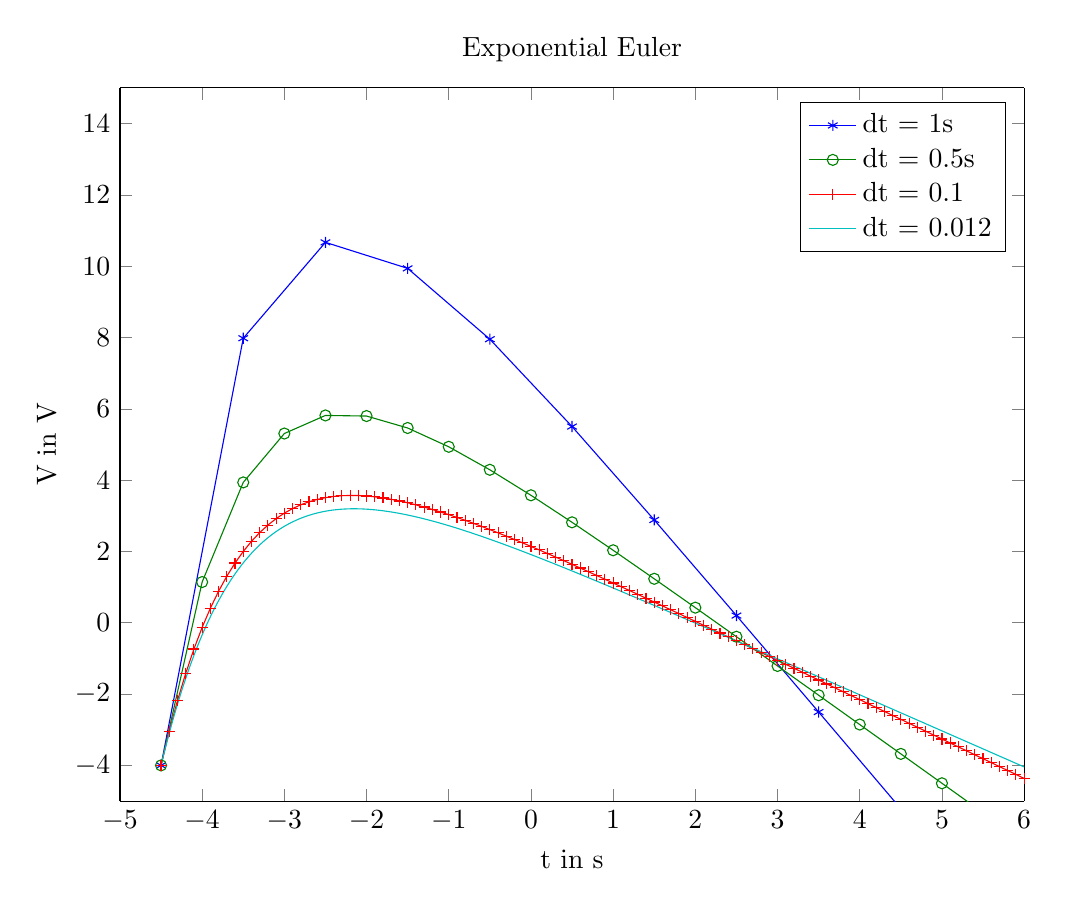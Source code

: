 % This file was created by matlab2tikz.
% Minimal pgfplots version: 1.3
%
%The latest updates can be retrieved from
%  http://www.mathworks.com/matlabcentral/fileexchange/22022-matlab2tikz
%where you can also make suggestions and rate matlab2tikz.
%
\definecolor{mycolor1}{rgb}{0.0,0.75,0.75}%
%
\begin{tikzpicture}

\begin{axis}[%
width=4.521in,
height=3.566in,
at={(0.758in,0.481in)},
scale only axis,
separate axis lines,
every outer x axis line/.append style={black},
every x tick label/.append style={font=\color{black}},
xmin=-5,
xmax=6,
xlabel={t in s},
every outer y axis line/.append style={black},
every y tick label/.append style={font=\color{black}},
ymin=-5,
ymax=15,
ylabel={V in V},
title={Exponential Euler},
legend style={legend cell align=left,align=left,draw=black}
]
\addplot [color=blue,solid,mark=asterisk,mark options={solid}]
  table[row sep=crcr]{%
-4.5	-4\\
-3.5	7.979\\
-2.5	10.668\\
-1.5	9.938\\
-0.5	7.952\\
0.5	5.503\\
1.5	2.883\\
2.5	0.202\\
3.5	-2.503\\
4.5	-5.217\\
5.5	-7.933\\
6.5	-10.651\\
};
\addlegendentry{dt = 1s};

\addplot [color=black!50!green,solid,mark=o,mark options={solid}]
  table[row sep=crcr]{%
-4.5	-4\\
-4	1.142\\
-3.5	3.936\\
-3	5.307\\
-2.5	5.814\\
-2	5.797\\
-1.5	5.462\\
-1	4.935\\
-0.5	4.29\\
0	3.575\\
0.5	2.817\\
1	2.033\\
1.5	1.233\\
2	0.424\\
2.5	-0.392\\
3	-1.211\\
3.5	-2.032\\
4	-2.854\\
4.5	-3.677\\
5	-4.501\\
5.5	-5.325\\
6	-6.149\\
6.5	-6.973\\
};
\addlegendentry{dt = 0.5s};

\addplot [color=red,solid,mark=+,mark options={solid}]
  table[row sep=crcr]{%
-4.5	-4\\
-4.4	-3.041\\
-4.3	-2.184\\
-4.2	-1.418\\
-4.1	-0.737\\
-4	-0.13\\
-3.9	0.408\\
-3.8	0.885\\
-3.7	1.305\\
-3.6	1.675\\
-3.5	2.0\\
-3.4	2.283\\
-3.3	2.528\\
-3.2	2.74\\
-3.1	2.921\\
-3	3.074\\
-2.9	3.202\\
-2.8	3.308\\
-2.7	3.393\\
-2.6	3.459\\
-2.5	3.508\\
-2.4	3.543\\
-2.3	3.563\\
-2.2	3.571\\
-2.1	3.568\\
-2	3.554\\
-1.9	3.532\\
-1.8	3.5\\
-1.7	3.462\\
-1.6	3.416\\
-1.5	3.365\\
-1.4	3.307\\
-1.3	3.245\\
-1.2	3.178\\
-1.1	3.107\\
-1	3.032\\
-0.9	2.954\\
-0.8	2.873\\
-0.7	2.789\\
-0.6	2.702\\
-0.5	2.613\\
-0.4	2.522\\
-0.3	2.43\\
-0.2	2.335\\
-0.1	2.239\\
0	2.142\\
0.1	2.043\\
0.2	1.943\\
0.3	1.842\\
0.4	1.741\\
0.5	1.638\\
0.6	1.535\\
0.7	1.431\\
0.8	1.326\\
0.9	1.221\\
1	1.115\\
1.1	1.009\\
1.2	0.903\\
1.3	0.796\\
1.4	0.688\\
1.5	0.581\\
1.6	0.473\\
1.7	0.365\\
1.8	0.257\\
1.9	0.148\\
2	0.039\\
2.1	-0.07\\
2.2	-0.179\\
2.3	-0.288\\
2.4	-0.397\\
2.5	-0.507\\
2.6	-0.616\\
2.7	-0.726\\
2.8	-0.836\\
2.9	-0.945\\
3	-1.055\\
3.1	-1.165\\
3.2	-1.275\\
3.3	-1.385\\
3.4	-1.495\\
3.5	-1.605\\
3.6	-1.716\\
3.7	-1.826\\
3.8	-1.936\\
3.9	-2.046\\
4	-2.156\\
4.1	-2.267\\
4.2	-2.377\\
4.3	-2.487\\
4.4	-2.598\\
4.5	-2.708\\
4.6	-2.819\\
4.7	-2.929\\
4.8	-3.039\\
4.9	-3.15\\
5	-3.26\\
5.1	-3.371\\
5.2	-3.481\\
5.3	-3.592\\
5.4	-3.702\\
5.5	-3.812\\
5.6	-3.923\\
5.7	-4.033\\
5.8	-4.144\\
5.9	-4.254\\
6	-4.365\\
6.1	-4.475\\
6.2	-4.586\\
6.3	-4.696\\
6.4	-4.807\\
6.5	-4.917\\
};
\addlegendentry{dt = 0.1};

\addplot [color=mycolor1,solid]
  table[row sep=crcr]{%
-4.5	-4\\
-4.488	-3.886\\
-4.476	-3.773\\
-4.464	-3.662\\
-4.452	-3.553\\
-4.44	-3.444\\
-4.428	-3.338\\
-4.416	-3.232\\
-4.404	-3.128\\
-4.392	-3.026\\
-4.38	-2.925\\
-4.368	-2.825\\
-4.356	-2.726\\
-4.344	-2.629\\
-4.332	-2.533\\
-4.32	-2.439\\
-4.308	-2.345\\
-4.296	-2.253\\
-4.284	-2.162\\
-4.272	-2.073\\
-4.26	-1.984\\
-4.248	-1.897\\
-4.236	-1.811\\
-4.224	-1.726\\
-4.212	-1.643\\
-4.2	-1.56\\
-4.188	-1.479\\
-4.176	-1.399\\
-4.164	-1.319\\
-4.152	-1.241\\
-4.14	-1.164\\
-4.128	-1.088\\
-4.116	-1.014\\
-4.104	-0.94\\
-4.092	-0.867\\
-4.08	-0.795\\
-4.068	-0.724\\
-4.056	-0.654\\
-4.044	-0.586\\
-4.032	-0.518\\
-4.02	-0.451\\
-4.008	-0.385\\
-3.996	-0.32\\
-3.984	-0.256\\
-3.972	-0.192\\
-3.96	-0.13\\
-3.948	-0.069\\
-3.936	-0.008\\
-3.924	0.052\\
-3.912	0.11\\
-3.9	0.168\\
-3.888	0.226\\
-3.876	0.282\\
-3.864	0.337\\
-3.852	0.392\\
-3.84	0.446\\
-3.828	0.499\\
-3.816	0.551\\
-3.804	0.603\\
-3.792	0.654\\
-3.78	0.704\\
-3.768	0.753\\
-3.756	0.802\\
-3.744	0.85\\
-3.732	0.897\\
-3.72	0.943\\
-3.708	0.989\\
-3.696	1.034\\
-3.684	1.078\\
-3.672	1.122\\
-3.66	1.165\\
-3.648	1.207\\
-3.636	1.249\\
-3.624	1.29\\
-3.612	1.331\\
-3.6	1.37\\
-3.588	1.41\\
-3.576	1.448\\
-3.564	1.486\\
-3.552	1.523\\
-3.54	1.56\\
-3.528	1.596\\
-3.516	1.632\\
-3.504	1.667\\
-3.492	1.702\\
-3.48	1.736\\
-3.468	1.769\\
-3.456	1.802\\
-3.444	1.834\\
-3.432	1.866\\
-3.42	1.897\\
-3.408	1.928\\
-3.396	1.958\\
-3.384	1.988\\
-3.372	2.017\\
-3.36	2.046\\
-3.348	2.074\\
-3.336	2.102\\
-3.324	2.129\\
-3.312	2.156\\
-3.3	2.182\\
-3.288	2.208\\
-3.276	2.233\\
-3.264	2.258\\
-3.252	2.283\\
-3.24	2.307\\
-3.228	2.331\\
-3.216	2.354\\
-3.204	2.377\\
-3.192	2.399\\
-3.18	2.421\\
-3.168	2.443\\
-3.156	2.464\\
-3.144	2.485\\
-3.132	2.505\\
-3.12	2.525\\
-3.108	2.545\\
-3.096	2.564\\
-3.084	2.583\\
-3.072	2.601\\
-3.06	2.619\\
-3.048	2.637\\
-3.036	2.655\\
-3.024	2.672\\
-3.012	2.688\\
-3	2.705\\
-2.988	2.721\\
-2.976	2.736\\
-2.964	2.752\\
-2.952	2.767\\
-2.94	2.782\\
-2.928	2.796\\
-2.916	2.81\\
-2.904	2.824\\
-2.892	2.837\\
-2.88	2.85\\
-2.868	2.863\\
-2.856	2.876\\
-2.844	2.888\\
-2.832	2.9\\
-2.82	2.912\\
-2.808	2.923\\
-2.796	2.934\\
-2.784	2.945\\
-2.772	2.955\\
-2.76	2.966\\
-2.748	2.976\\
-2.736	2.986\\
-2.724	2.995\\
-2.712	3.004\\
-2.7	3.013\\
-2.688	3.022\\
-2.676	3.03\\
-2.664	3.039\\
-2.652	3.047\\
-2.64	3.054\\
-2.628	3.062\\
-2.616	3.069\\
-2.604	3.076\\
-2.592	3.083\\
-2.58	3.09\\
-2.568	3.096\\
-2.556	3.102\\
-2.544	3.108\\
-2.532	3.114\\
-2.52	3.119\\
-2.508	3.125\\
-2.496	3.13\\
-2.484	3.134\\
-2.472	3.139\\
-2.46	3.144\\
-2.448	3.148\\
-2.436	3.152\\
-2.424	3.156\\
-2.412	3.16\\
-2.4	3.163\\
-2.388	3.166\\
-2.376	3.17\\
-2.364	3.172\\
-2.352	3.175\\
-2.34	3.178\\
-2.328	3.18\\
-2.316	3.182\\
-2.304	3.185\\
-2.292	3.186\\
-2.28	3.188\\
-2.268	3.19\\
-2.256	3.191\\
-2.244	3.192\\
-2.232	3.193\\
-2.22	3.194\\
-2.208	3.195\\
-2.196	3.196\\
-2.184	3.196\\
-2.172	3.197\\
-2.16	3.197\\
-2.148	3.197\\
-2.136	3.197\\
-2.124	3.196\\
-2.112	3.196\\
-2.1	3.195\\
-2.088	3.195\\
-2.076	3.194\\
-2.064	3.193\\
-2.052	3.192\\
-2.04	3.191\\
-2.028	3.189\\
-2.016	3.188\\
-2.004	3.186\\
-1.992	3.184\\
-1.98	3.183\\
-1.968	3.181\\
-1.956	3.178\\
-1.944	3.176\\
-1.932	3.174\\
-1.92	3.171\\
-1.908	3.169\\
-1.896	3.166\\
-1.884	3.163\\
-1.872	3.16\\
-1.86	3.157\\
-1.848	3.154\\
-1.836	3.151\\
-1.824	3.148\\
-1.812	3.144\\
-1.8	3.141\\
-1.788	3.137\\
-1.776	3.133\\
-1.764	3.129\\
-1.752	3.125\\
-1.74	3.121\\
-1.728	3.117\\
-1.716	3.113\\
-1.704	3.109\\
-1.692	3.104\\
-1.68	3.1\\
-1.668	3.095\\
-1.656	3.09\\
-1.644	3.085\\
-1.632	3.081\\
-1.62	3.076\\
-1.608	3.071\\
-1.596	3.065\\
-1.584	3.06\\
-1.572	3.055\\
-1.56	3.05\\
-1.548	3.044\\
-1.536	3.038\\
-1.524	3.033\\
-1.512	3.027\\
-1.5	3.021\\
-1.488	3.016\\
-1.476	3.01\\
-1.464	3.004\\
-1.452	2.997\\
-1.44	2.991\\
-1.428	2.985\\
-1.416	2.979\\
-1.404	2.972\\
-1.392	2.966\\
-1.38	2.96\\
-1.368	2.953\\
-1.356	2.946\\
-1.344	2.94\\
-1.332	2.933\\
-1.32	2.926\\
-1.308	2.919\\
-1.296	2.912\\
-1.284	2.905\\
-1.272	2.898\\
-1.26	2.891\\
-1.248	2.884\\
-1.236	2.876\\
-1.224	2.869\\
-1.212	2.862\\
-1.2	2.854\\
-1.188	2.847\\
-1.176	2.839\\
-1.164	2.832\\
-1.152	2.824\\
-1.14	2.816\\
-1.128	2.809\\
-1.116	2.801\\
-1.104	2.793\\
-1.092	2.785\\
-1.08	2.777\\
-1.068	2.769\\
-1.056	2.761\\
-1.044	2.753\\
-1.032	2.745\\
-1.02	2.736\\
-1.008	2.728\\
-0.996	2.72\\
-0.984	2.712\\
-0.972	2.703\\
-0.96	2.695\\
-0.948	2.686\\
-0.936	2.678\\
-0.924	2.669\\
-0.912	2.661\\
-0.9	2.652\\
-0.888	2.643\\
-0.876	2.634\\
-0.864	2.626\\
-0.852	2.617\\
-0.84	2.608\\
-0.828	2.599\\
-0.816	2.59\\
-0.804	2.581\\
-0.792	2.572\\
-0.78	2.563\\
-0.768	2.554\\
-0.756	2.545\\
-0.744	2.536\\
-0.732	2.527\\
-0.72	2.517\\
-0.708	2.508\\
-0.696	2.499\\
-0.684	2.489\\
-0.672	2.48\\
-0.66	2.471\\
-0.648	2.461\\
-0.636	2.452\\
-0.624	2.442\\
-0.612	2.433\\
-0.6	2.423\\
-0.588	2.414\\
-0.576	2.404\\
-0.564	2.394\\
-0.552	2.385\\
-0.54	2.375\\
-0.528	2.365\\
-0.516	2.355\\
-0.504	2.346\\
-0.492	2.336\\
-0.48	2.326\\
-0.468	2.316\\
-0.456	2.306\\
-0.444	2.296\\
-0.432	2.286\\
-0.42	2.276\\
-0.408	2.266\\
-0.396	2.256\\
-0.384	2.246\\
-0.372	2.236\\
-0.36	2.226\\
-0.348	2.216\\
-0.336	2.206\\
-0.324	2.196\\
-0.312	2.185\\
-0.3	2.175\\
-0.288	2.165\\
-0.276	2.155\\
-0.264	2.144\\
-0.252	2.134\\
-0.24	2.124\\
-0.228	2.113\\
-0.216	2.103\\
-0.204	2.092\\
-0.192	2.082\\
-0.18	2.072\\
-0.168	2.061\\
-0.156	2.051\\
-0.144	2.04\\
-0.132	2.03\\
-0.12	2.019\\
-0.108	2.009\\
-0.096	1.998\\
-0.084	1.987\\
-0.072	1.977\\
-0.06	1.966\\
-0.048	1.955\\
-0.036	1.945\\
-0.024	1.934\\
-0.012	1.923\\
0	1.913\\
0.012	1.902\\
0.024	1.891\\
0.036	1.88\\
0.048	1.87\\
0.06	1.859\\
0.072	1.848\\
0.084	1.837\\
0.096	1.826\\
0.108	1.815\\
0.12	1.804\\
0.132	1.794\\
0.144	1.783\\
0.156	1.772\\
0.168	1.761\\
0.18	1.75\\
0.192	1.739\\
0.204	1.728\\
0.216	1.717\\
0.228	1.706\\
0.24	1.695\\
0.252	1.684\\
0.264	1.673\\
0.276	1.662\\
0.288	1.651\\
0.3	1.639\\
0.312	1.628\\
0.324	1.617\\
0.336	1.606\\
0.348	1.595\\
0.36	1.584\\
0.372	1.573\\
0.384	1.562\\
0.396	1.55\\
0.408	1.539\\
0.42	1.528\\
0.432	1.517\\
0.444	1.505\\
0.456	1.494\\
0.468	1.483\\
0.48	1.472\\
0.492	1.46\\
0.504	1.449\\
0.516	1.438\\
0.528	1.427\\
0.54	1.415\\
0.552	1.404\\
0.564	1.393\\
0.576	1.381\\
0.588	1.37\\
0.6	1.358\\
0.612	1.347\\
0.624	1.336\\
0.636	1.324\\
0.648	1.313\\
0.66	1.301\\
0.672	1.29\\
0.684	1.279\\
0.696	1.267\\
0.708	1.256\\
0.72	1.244\\
0.732	1.233\\
0.744	1.221\\
0.756	1.21\\
0.768	1.198\\
0.78	1.187\\
0.792	1.175\\
0.804	1.164\\
0.816	1.152\\
0.828	1.141\\
0.84	1.129\\
0.852	1.118\\
0.864	1.106\\
0.876	1.095\\
0.888	1.083\\
0.9	1.072\\
0.912	1.06\\
0.924	1.048\\
0.936	1.037\\
0.948	1.025\\
0.96	1.014\\
0.972	1.002\\
0.984	0.99\\
0.996	0.979\\
1.008	0.967\\
1.02	0.956\\
1.032	0.944\\
1.044	0.932\\
1.056	0.921\\
1.068	0.909\\
1.08	0.897\\
1.092	0.886\\
1.104	0.874\\
1.116	0.862\\
1.128	0.851\\
1.14	0.839\\
1.152	0.827\\
1.164	0.815\\
1.176	0.804\\
1.188	0.792\\
1.2	0.78\\
1.212	0.769\\
1.224	0.757\\
1.236	0.745\\
1.248	0.733\\
1.26	0.722\\
1.272	0.71\\
1.284	0.698\\
1.296	0.686\\
1.308	0.675\\
1.32	0.663\\
1.332	0.651\\
1.344	0.639\\
1.356	0.628\\
1.368	0.616\\
1.38	0.604\\
1.392	0.592\\
1.404	0.58\\
1.416	0.569\\
1.428	0.557\\
1.44	0.545\\
1.452	0.533\\
1.464	0.521\\
1.476	0.51\\
1.488	0.498\\
1.5	0.486\\
1.512	0.474\\
1.524	0.462\\
1.536	0.45\\
1.548	0.439\\
1.56	0.427\\
1.572	0.415\\
1.584	0.403\\
1.596	0.391\\
1.608	0.379\\
1.62	0.367\\
1.632	0.356\\
1.644	0.344\\
1.656	0.332\\
1.668	0.32\\
1.68	0.308\\
1.692	0.296\\
1.704	0.284\\
1.716	0.272\\
1.728	0.26\\
1.74	0.249\\
1.752	0.237\\
1.764	0.225\\
1.776	0.213\\
1.788	0.201\\
1.8	0.189\\
1.812	0.177\\
1.824	0.165\\
1.836	0.153\\
1.848	0.141\\
1.86	0.129\\
1.872	0.118\\
1.884	0.106\\
1.896	0.094\\
1.908	0.082\\
1.92	0.07\\
1.932	0.058\\
1.944	0.046\\
1.956	0.034\\
1.968	0.022\\
1.98	0.01\\
1.992	-0.002\\
2.004	-0.014\\
2.016	-0.026\\
2.028	-0.038\\
2.04	-0.05\\
2.052	-0.062\\
2.064	-0.074\\
2.076	-0.086\\
2.088	-0.098\\
2.1	-0.11\\
2.112	-0.121\\
2.124	-0.133\\
2.136	-0.145\\
2.148	-0.157\\
2.16	-0.169\\
2.172	-0.181\\
2.184	-0.193\\
2.196	-0.205\\
2.208	-0.217\\
2.22	-0.229\\
2.232	-0.241\\
2.244	-0.253\\
2.256	-0.265\\
2.268	-0.277\\
2.28	-0.289\\
2.292	-0.301\\
2.304	-0.313\\
2.316	-0.325\\
2.328	-0.337\\
2.34	-0.349\\
2.352	-0.361\\
2.364	-0.373\\
2.376	-0.385\\
2.388	-0.397\\
2.4	-0.409\\
2.412	-0.421\\
2.424	-0.433\\
2.436	-0.445\\
2.448	-0.457\\
2.46	-0.47\\
2.472	-0.482\\
2.484	-0.494\\
2.496	-0.506\\
2.508	-0.518\\
2.52	-0.53\\
2.532	-0.542\\
2.544	-0.554\\
2.556	-0.566\\
2.568	-0.578\\
2.58	-0.59\\
2.592	-0.602\\
2.604	-0.614\\
2.616	-0.626\\
2.628	-0.638\\
2.64	-0.65\\
2.652	-0.662\\
2.664	-0.674\\
2.676	-0.686\\
2.688	-0.698\\
2.7	-0.71\\
2.712	-0.722\\
2.724	-0.734\\
2.736	-0.746\\
2.748	-0.758\\
2.76	-0.771\\
2.772	-0.783\\
2.784	-0.795\\
2.796	-0.807\\
2.808	-0.819\\
2.82	-0.831\\
2.832	-0.843\\
2.844	-0.855\\
2.856	-0.867\\
2.868	-0.879\\
2.88	-0.891\\
2.892	-0.903\\
2.904	-0.915\\
2.916	-0.927\\
2.928	-0.939\\
2.94	-0.951\\
2.952	-0.964\\
2.964	-0.976\\
2.976	-0.988\\
2.988	-1.0\\
3	-1.012\\
3.012	-1.024\\
3.024	-1.036\\
3.036	-1.048\\
3.048	-1.06\\
3.06	-1.072\\
3.072	-1.084\\
3.084	-1.096\\
3.096	-1.108\\
3.108	-1.121\\
3.12	-1.133\\
3.132	-1.145\\
3.144	-1.157\\
3.156	-1.169\\
3.168	-1.181\\
3.18	-1.193\\
3.192	-1.205\\
3.204	-1.217\\
3.216	-1.229\\
3.228	-1.241\\
3.24	-1.253\\
3.252	-1.266\\
3.264	-1.278\\
3.276	-1.29\\
3.288	-1.302\\
3.3	-1.314\\
3.312	-1.326\\
3.324	-1.338\\
3.336	-1.35\\
3.348	-1.362\\
3.36	-1.374\\
3.372	-1.387\\
3.384	-1.399\\
3.396	-1.411\\
3.408	-1.423\\
3.42	-1.435\\
3.432	-1.447\\
3.444	-1.459\\
3.456	-1.471\\
3.468	-1.483\\
3.48	-1.495\\
3.492	-1.508\\
3.504	-1.52\\
3.516	-1.532\\
3.528	-1.544\\
3.54	-1.556\\
3.552	-1.568\\
3.564	-1.58\\
3.576	-1.592\\
3.588	-1.604\\
3.6	-1.616\\
3.612	-1.629\\
3.624	-1.641\\
3.636	-1.653\\
3.648	-1.665\\
3.66	-1.677\\
3.672	-1.689\\
3.684	-1.701\\
3.696	-1.713\\
3.708	-1.725\\
3.72	-1.738\\
3.732	-1.75\\
3.744	-1.762\\
3.756	-1.774\\
3.768	-1.786\\
3.78	-1.798\\
3.792	-1.81\\
3.804	-1.822\\
3.816	-1.834\\
3.828	-1.847\\
3.84	-1.859\\
3.852	-1.871\\
3.864	-1.883\\
3.876	-1.895\\
3.888	-1.907\\
3.9	-1.919\\
3.912	-1.931\\
3.924	-1.943\\
3.936	-1.956\\
3.948	-1.968\\
3.96	-1.98\\
3.972	-1.992\\
3.984	-2.004\\
3.996	-2.016\\
4.008	-2.028\\
4.02	-2.04\\
4.032	-2.053\\
4.044	-2.065\\
4.056	-2.077\\
4.068	-2.089\\
4.08	-2.101\\
4.092	-2.113\\
4.104	-2.125\\
4.116	-2.137\\
4.128	-2.15\\
4.14	-2.162\\
4.152	-2.174\\
4.164	-2.186\\
4.176	-2.198\\
4.188	-2.21\\
4.2	-2.222\\
4.212	-2.234\\
4.224	-2.246\\
4.236	-2.259\\
4.248	-2.271\\
4.26	-2.283\\
4.272	-2.295\\
4.284	-2.307\\
4.296	-2.319\\
4.308	-2.331\\
4.32	-2.343\\
4.332	-2.356\\
4.344	-2.368\\
4.356	-2.38\\
4.368	-2.392\\
4.38	-2.404\\
4.392	-2.416\\
4.404	-2.428\\
4.416	-2.441\\
4.428	-2.453\\
4.44	-2.465\\
4.452	-2.477\\
4.464	-2.489\\
4.476	-2.501\\
4.488	-2.513\\
4.5	-2.525\\
4.512	-2.538\\
4.524	-2.55\\
4.536	-2.562\\
4.548	-2.574\\
4.56	-2.586\\
4.572	-2.598\\
4.584	-2.61\\
4.596	-2.622\\
4.608	-2.635\\
4.62	-2.647\\
4.632	-2.659\\
4.644	-2.671\\
4.656	-2.683\\
4.668	-2.695\\
4.68	-2.707\\
4.692	-2.719\\
4.704	-2.732\\
4.716	-2.744\\
4.728	-2.756\\
4.74	-2.768\\
4.752	-2.78\\
4.764	-2.792\\
4.776	-2.804\\
4.788	-2.817\\
4.8	-2.829\\
4.812	-2.841\\
4.824	-2.853\\
4.836	-2.865\\
4.848	-2.877\\
4.86	-2.889\\
4.872	-2.901\\
4.884	-2.914\\
4.896	-2.926\\
4.908	-2.938\\
4.92	-2.95\\
4.932	-2.962\\
4.944	-2.974\\
4.956	-2.986\\
4.968	-2.999\\
4.98	-3.011\\
4.992	-3.023\\
5.004	-3.035\\
5.016	-3.047\\
5.028	-3.059\\
5.04	-3.071\\
5.052	-3.084\\
5.064	-3.096\\
5.076	-3.108\\
5.088	-3.12\\
5.1	-3.132\\
5.112	-3.144\\
5.124	-3.156\\
5.136	-3.168\\
5.148	-3.181\\
5.16	-3.193\\
5.172	-3.205\\
5.184	-3.217\\
5.196	-3.229\\
5.208	-3.241\\
5.22	-3.253\\
5.232	-3.266\\
5.244	-3.278\\
5.256	-3.29\\
5.268	-3.302\\
5.28	-3.314\\
5.292	-3.326\\
5.304	-3.338\\
5.316	-3.351\\
5.328	-3.363\\
5.34	-3.375\\
5.352	-3.387\\
5.364	-3.399\\
5.376	-3.411\\
5.388	-3.423\\
5.4	-3.435\\
5.412	-3.448\\
5.424	-3.46\\
5.436	-3.472\\
5.448	-3.484\\
5.46	-3.496\\
5.472	-3.508\\
5.484	-3.52\\
5.496	-3.533\\
5.508	-3.545\\
5.52	-3.557\\
5.532	-3.569\\
5.544	-3.581\\
5.556	-3.593\\
5.568	-3.605\\
5.58	-3.618\\
5.592	-3.63\\
5.604	-3.642\\
5.616	-3.654\\
5.628	-3.666\\
5.64	-3.678\\
5.652	-3.69\\
5.664	-3.703\\
5.676	-3.715\\
5.688	-3.727\\
5.7	-3.739\\
5.712	-3.751\\
5.724	-3.763\\
5.736	-3.775\\
5.748	-3.788\\
5.76	-3.8\\
5.772	-3.812\\
5.784	-3.824\\
5.796	-3.836\\
5.808	-3.848\\
5.82	-3.86\\
5.832	-3.873\\
5.844	-3.885\\
5.856	-3.897\\
5.868	-3.909\\
5.88	-3.921\\
5.892	-3.933\\
5.904	-3.945\\
5.916	-3.958\\
5.928	-3.97\\
5.94	-3.982\\
5.952	-3.994\\
5.964	-4.006\\
5.976	-4.018\\
5.988	-4.03\\
6	-4.042\\
6.012	-4.055\\
6.024	-4.067\\
6.036	-4.079\\
6.048	-4.091\\
6.06	-4.103\\
6.072	-4.115\\
6.084	-4.127\\
6.096	-4.14\\
6.108	-4.152\\
6.12	-4.164\\
6.132	-4.176\\
6.144	-4.188\\
6.156	-4.2\\
6.168	-4.212\\
6.18	-4.225\\
6.192	-4.237\\
6.204	-4.249\\
6.216	-4.261\\
6.228	-4.273\\
6.24	-4.285\\
6.252	-4.297\\
6.264	-4.31\\
6.276	-4.322\\
6.288	-4.334\\
6.3	-4.346\\
6.312	-4.358\\
6.324	-4.37\\
6.336	-4.382\\
6.348	-4.395\\
6.36	-4.407\\
6.372	-4.419\\
6.384	-4.431\\
6.396	-4.443\\
6.408	-4.455\\
6.42	-4.467\\
6.432	-4.48\\
6.444	-4.492\\
6.456	-4.504\\
6.468	-4.516\\
6.48	-4.528\\
6.492	-4.54\\
6.504	-4.552\\
};
\addlegendentry{dt = 0.012};

\end{axis}
\end{tikzpicture}%